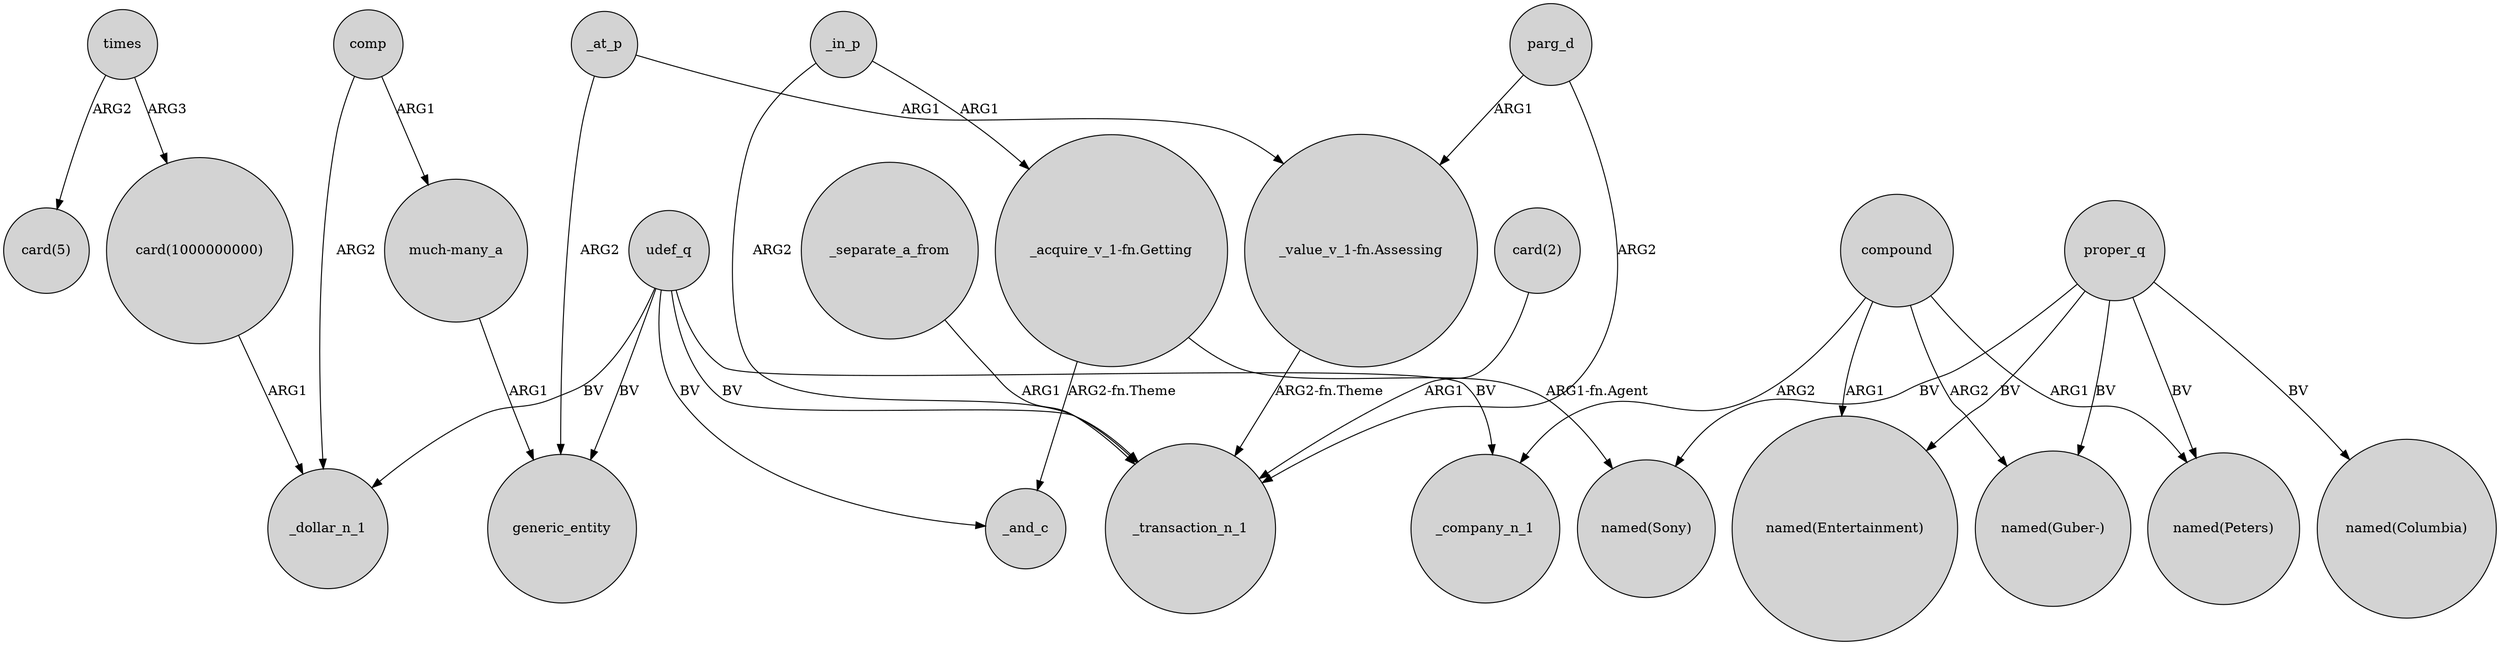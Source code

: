 digraph {
	node [shape=circle style=filled]
	times -> "card(5)" [label=ARG2]
	_in_p -> "_acquire_v_1-fn.Getting" [label=ARG1]
	udef_q -> generic_entity [label=BV]
	_at_p -> generic_entity [label=ARG2]
	"much-many_a" -> generic_entity [label=ARG1]
	compound -> "named(Guber-)" [label=ARG2]
	proper_q -> "named(Peters)" [label=BV]
	compound -> _company_n_1 [label=ARG2]
	"card(2)" -> _transaction_n_1 [label=ARG1]
	compound -> "named(Peters)" [label=ARG1]
	parg_d -> _transaction_n_1 [label=ARG2]
	_in_p -> _transaction_n_1 [label=ARG2]
	_at_p -> "_value_v_1-fn.Assessing" [label=ARG1]
	proper_q -> "named(Sony)" [label=BV]
	times -> "card(1000000000)" [label=ARG3]
	proper_q -> "named(Columbia)" [label=BV]
	comp -> "much-many_a" [label=ARG1]
	"_value_v_1-fn.Assessing" -> _transaction_n_1 [label="ARG2-fn.Theme"]
	proper_q -> "named(Guber-)" [label=BV]
	udef_q -> _transaction_n_1 [label=BV]
	proper_q -> "named(Entertainment)" [label=BV]
	"_acquire_v_1-fn.Getting" -> _and_c [label="ARG2-fn.Theme"]
	_separate_a_from -> _transaction_n_1 [label=ARG1]
	comp -> _dollar_n_1 [label=ARG2]
	"_acquire_v_1-fn.Getting" -> "named(Sony)" [label="ARG1-fn.Agent"]
	parg_d -> "_value_v_1-fn.Assessing" [label=ARG1]
	compound -> "named(Entertainment)" [label=ARG1]
	"card(1000000000)" -> _dollar_n_1 [label=ARG1]
	udef_q -> _and_c [label=BV]
	udef_q -> _company_n_1 [label=BV]
	udef_q -> _dollar_n_1 [label=BV]
}
